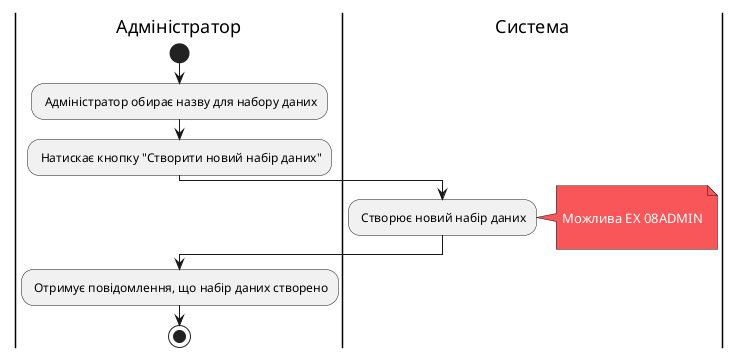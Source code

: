 @startuml
skinparam ArchimateBackgroundColor #ffffff
skinparam	shadowing false
skinparam Note {
	BackgroundColor #f85658
	FontColor #ffffff
}


|Адміністратор|
start
: Адміністратор обирає назву для набору даних;
: Натискає кнопку "Створити новий набір даних";

|Система|

: Створює новий набір даних;
note right

	Можлива EX 08ADMIN

end note

|Адміністратор|

: Отримує повідомлення, що набір даних створено;

stop;


@enduml
